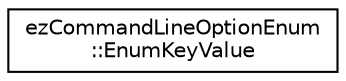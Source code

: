 digraph "Graphical Class Hierarchy"
{
 // LATEX_PDF_SIZE
  edge [fontname="Helvetica",fontsize="10",labelfontname="Helvetica",labelfontsize="10"];
  node [fontname="Helvetica",fontsize="10",shape=record];
  rankdir="LR";
  Node0 [label="ezCommandLineOptionEnum\l::EnumKeyValue",height=0.2,width=0.4,color="black", fillcolor="white", style="filled",URL="$d8/d4e/structez_command_line_option_enum_1_1_enum_key_value.htm",tooltip=" "];
}
